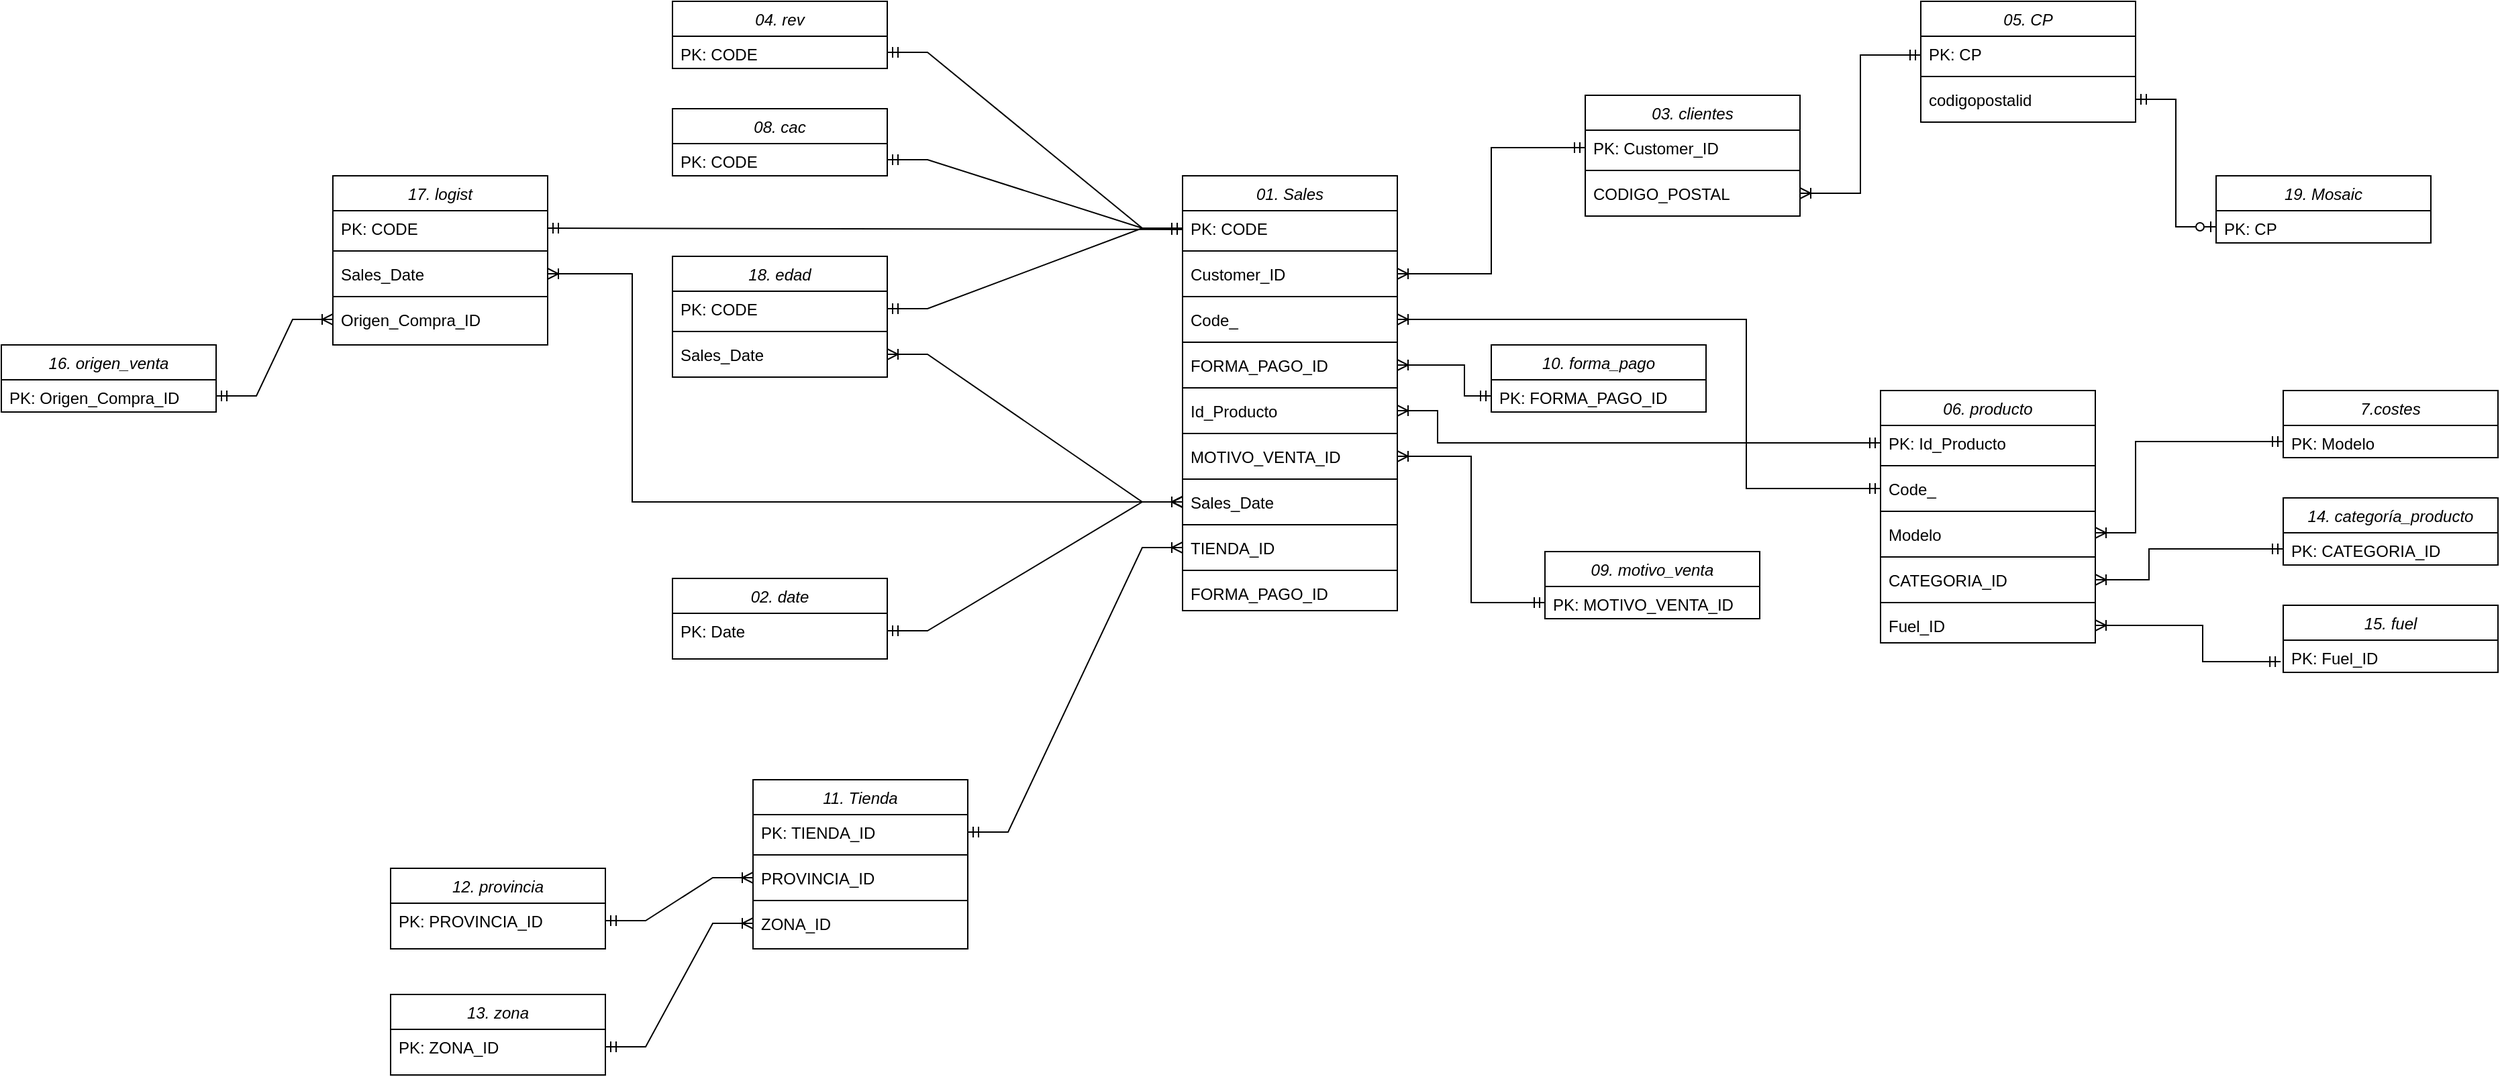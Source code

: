 <mxfile version="26.0.16">
  <diagram id="C5RBs43oDa-KdzZeNtuy" name="Page-1">
    <mxGraphModel dx="1740" dy="454" grid="1" gridSize="10" guides="1" tooltips="1" connect="1" arrows="1" fold="1" page="1" pageScale="1" pageWidth="827" pageHeight="1169" math="0" shadow="0">
      <root>
        <mxCell id="WIyWlLk6GJQsqaUBKTNV-0" />
        <mxCell id="WIyWlLk6GJQsqaUBKTNV-1" parent="WIyWlLk6GJQsqaUBKTNV-0" />
        <mxCell id="zkfFHV4jXpPFQw0GAbJ--0" value="01. Sales" style="swimlane;fontStyle=2;align=center;verticalAlign=top;childLayout=stackLayout;horizontal=1;startSize=26;horizontalStack=0;resizeParent=1;resizeLast=0;collapsible=1;marginBottom=0;rounded=0;shadow=0;strokeWidth=1;" parent="WIyWlLk6GJQsqaUBKTNV-1" vertex="1">
          <mxGeometry x="220" y="140" width="160" height="324" as="geometry">
            <mxRectangle x="230" y="140" width="160" height="26" as="alternateBounds" />
          </mxGeometry>
        </mxCell>
        <mxCell id="zkfFHV4jXpPFQw0GAbJ--1" value="PK: CODE" style="text;align=left;verticalAlign=top;spacingLeft=4;spacingRight=4;overflow=hidden;rotatable=0;points=[[0,0.5],[1,0.5]];portConstraint=eastwest;" parent="zkfFHV4jXpPFQw0GAbJ--0" vertex="1">
          <mxGeometry y="26" width="160" height="26" as="geometry" />
        </mxCell>
        <mxCell id="BGire-7Vvo8r-lNStb_u-0" value="" style="line;html=1;strokeWidth=1;align=left;verticalAlign=middle;spacingTop=-1;spacingLeft=3;spacingRight=3;rotatable=0;labelPosition=right;points=[];portConstraint=eastwest;" vertex="1" parent="zkfFHV4jXpPFQw0GAbJ--0">
          <mxGeometry y="52" width="160" height="8" as="geometry" />
        </mxCell>
        <mxCell id="zkfFHV4jXpPFQw0GAbJ--2" value="Customer_ID" style="text;align=left;verticalAlign=top;spacingLeft=4;spacingRight=4;overflow=hidden;rotatable=0;points=[[0,0.5],[1,0.5]];portConstraint=eastwest;rounded=0;shadow=0;html=0;" parent="zkfFHV4jXpPFQw0GAbJ--0" vertex="1">
          <mxGeometry y="60" width="160" height="26" as="geometry" />
        </mxCell>
        <mxCell id="BGire-7Vvo8r-lNStb_u-1" value="" style="line;html=1;strokeWidth=1;align=left;verticalAlign=middle;spacingTop=-1;spacingLeft=3;spacingRight=3;rotatable=0;labelPosition=right;points=[];portConstraint=eastwest;" vertex="1" parent="zkfFHV4jXpPFQw0GAbJ--0">
          <mxGeometry y="86" width="160" height="8" as="geometry" />
        </mxCell>
        <mxCell id="zkfFHV4jXpPFQw0GAbJ--3" value="Code_" style="text;align=left;verticalAlign=top;spacingLeft=4;spacingRight=4;overflow=hidden;rotatable=0;points=[[0,0.5],[1,0.5]];portConstraint=eastwest;rounded=0;shadow=0;html=0;" parent="zkfFHV4jXpPFQw0GAbJ--0" vertex="1">
          <mxGeometry y="94" width="160" height="26" as="geometry" />
        </mxCell>
        <mxCell id="zkfFHV4jXpPFQw0GAbJ--4" value="" style="line;html=1;strokeWidth=1;align=left;verticalAlign=middle;spacingTop=-1;spacingLeft=3;spacingRight=3;rotatable=0;labelPosition=right;points=[];portConstraint=eastwest;" parent="zkfFHV4jXpPFQw0GAbJ--0" vertex="1">
          <mxGeometry y="120" width="160" height="8" as="geometry" />
        </mxCell>
        <mxCell id="zkfFHV4jXpPFQw0GAbJ--5" value="FORMA_PAGO_ID" style="text;align=left;verticalAlign=top;spacingLeft=4;spacingRight=4;overflow=hidden;rotatable=0;points=[[0,0.5],[1,0.5]];portConstraint=eastwest;" parent="zkfFHV4jXpPFQw0GAbJ--0" vertex="1">
          <mxGeometry y="128" width="160" height="26" as="geometry" />
        </mxCell>
        <mxCell id="BGire-7Vvo8r-lNStb_u-3" value="" style="line;html=1;strokeWidth=1;align=left;verticalAlign=middle;spacingTop=-1;spacingLeft=3;spacingRight=3;rotatable=0;labelPosition=right;points=[];portConstraint=eastwest;" vertex="1" parent="zkfFHV4jXpPFQw0GAbJ--0">
          <mxGeometry y="154" width="160" height="8" as="geometry" />
        </mxCell>
        <mxCell id="BGire-7Vvo8r-lNStb_u-6" value="Id_Producto" style="text;align=left;verticalAlign=top;spacingLeft=4;spacingRight=4;overflow=hidden;rotatable=0;points=[[0,0.5],[1,0.5]];portConstraint=eastwest;" vertex="1" parent="zkfFHV4jXpPFQw0GAbJ--0">
          <mxGeometry y="162" width="160" height="26" as="geometry" />
        </mxCell>
        <mxCell id="BGire-7Vvo8r-lNStb_u-7" value="" style="line;html=1;strokeWidth=1;align=left;verticalAlign=middle;spacingTop=-1;spacingLeft=3;spacingRight=3;rotatable=0;labelPosition=right;points=[];portConstraint=eastwest;" vertex="1" parent="zkfFHV4jXpPFQw0GAbJ--0">
          <mxGeometry y="188" width="160" height="8" as="geometry" />
        </mxCell>
        <mxCell id="BGire-7Vvo8r-lNStb_u-8" value="MOTIVO_VENTA_ID" style="text;align=left;verticalAlign=top;spacingLeft=4;spacingRight=4;overflow=hidden;rotatable=0;points=[[0,0.5],[1,0.5]];portConstraint=eastwest;" vertex="1" parent="zkfFHV4jXpPFQw0GAbJ--0">
          <mxGeometry y="196" width="160" height="26" as="geometry" />
        </mxCell>
        <mxCell id="BGire-7Vvo8r-lNStb_u-9" value="" style="line;html=1;strokeWidth=1;align=left;verticalAlign=middle;spacingTop=-1;spacingLeft=3;spacingRight=3;rotatable=0;labelPosition=right;points=[];portConstraint=eastwest;" vertex="1" parent="zkfFHV4jXpPFQw0GAbJ--0">
          <mxGeometry y="222" width="160" height="8" as="geometry" />
        </mxCell>
        <mxCell id="BGire-7Vvo8r-lNStb_u-10" value="Sales_Date" style="text;align=left;verticalAlign=top;spacingLeft=4;spacingRight=4;overflow=hidden;rotatable=0;points=[[0,0.5],[1,0.5]];portConstraint=eastwest;" vertex="1" parent="zkfFHV4jXpPFQw0GAbJ--0">
          <mxGeometry y="230" width="160" height="26" as="geometry" />
        </mxCell>
        <mxCell id="BGire-7Vvo8r-lNStb_u-11" value="" style="line;html=1;strokeWidth=1;align=left;verticalAlign=middle;spacingTop=-1;spacingLeft=3;spacingRight=3;rotatable=0;labelPosition=right;points=[];portConstraint=eastwest;" vertex="1" parent="zkfFHV4jXpPFQw0GAbJ--0">
          <mxGeometry y="256" width="160" height="8" as="geometry" />
        </mxCell>
        <mxCell id="BGire-7Vvo8r-lNStb_u-29" value="TIENDA_ID" style="text;align=left;verticalAlign=top;spacingLeft=4;spacingRight=4;overflow=hidden;rotatable=0;points=[[0,0.5],[1,0.5]];portConstraint=eastwest;" vertex="1" parent="zkfFHV4jXpPFQw0GAbJ--0">
          <mxGeometry y="264" width="160" height="26" as="geometry" />
        </mxCell>
        <mxCell id="BGire-7Vvo8r-lNStb_u-30" value="" style="line;html=1;strokeWidth=1;align=left;verticalAlign=middle;spacingTop=-1;spacingLeft=3;spacingRight=3;rotatable=0;labelPosition=right;points=[];portConstraint=eastwest;" vertex="1" parent="zkfFHV4jXpPFQw0GAbJ--0">
          <mxGeometry y="290" width="160" height="8" as="geometry" />
        </mxCell>
        <mxCell id="BGire-7Vvo8r-lNStb_u-31" value="FORMA_PAGO_ID" style="text;align=left;verticalAlign=top;spacingLeft=4;spacingRight=4;overflow=hidden;rotatable=0;points=[[0,0.5],[1,0.5]];portConstraint=eastwest;" vertex="1" parent="zkfFHV4jXpPFQw0GAbJ--0">
          <mxGeometry y="298" width="160" height="26" as="geometry" />
        </mxCell>
        <mxCell id="BGire-7Vvo8r-lNStb_u-33" value="02. date" style="swimlane;fontStyle=2;align=center;verticalAlign=top;childLayout=stackLayout;horizontal=1;startSize=26;horizontalStack=0;resizeParent=1;resizeLast=0;collapsible=1;marginBottom=0;rounded=0;shadow=0;strokeWidth=1;" vertex="1" parent="WIyWlLk6GJQsqaUBKTNV-1">
          <mxGeometry x="-160" y="440" width="160" height="60" as="geometry">
            <mxRectangle x="340" y="380" width="170" height="26" as="alternateBounds" />
          </mxGeometry>
        </mxCell>
        <mxCell id="BGire-7Vvo8r-lNStb_u-34" value="PK: Date" style="text;align=left;verticalAlign=top;spacingLeft=4;spacingRight=4;overflow=hidden;rotatable=0;points=[[0,0.5],[1,0.5]];portConstraint=eastwest;" vertex="1" parent="BGire-7Vvo8r-lNStb_u-33">
          <mxGeometry y="26" width="160" height="26" as="geometry" />
        </mxCell>
        <mxCell id="BGire-7Vvo8r-lNStb_u-37" value="" style="edgeStyle=entityRelationEdgeStyle;fontSize=12;html=1;endArrow=ERoneToMany;startArrow=ERmandOne;rounded=0;exitX=1;exitY=0.5;exitDx=0;exitDy=0;entryX=0;entryY=0.5;entryDx=0;entryDy=0;" edge="1" parent="WIyWlLk6GJQsqaUBKTNV-1" source="BGire-7Vvo8r-lNStb_u-34" target="BGire-7Vvo8r-lNStb_u-10">
          <mxGeometry width="100" height="100" relative="1" as="geometry">
            <mxPoint x="60" y="380" as="sourcePoint" />
            <mxPoint x="160" y="280" as="targetPoint" />
          </mxGeometry>
        </mxCell>
        <mxCell id="BGire-7Vvo8r-lNStb_u-38" value="18. edad" style="swimlane;fontStyle=2;align=center;verticalAlign=top;childLayout=stackLayout;horizontal=1;startSize=26;horizontalStack=0;resizeParent=1;resizeLast=0;collapsible=1;marginBottom=0;rounded=0;shadow=0;strokeWidth=1;" vertex="1" parent="WIyWlLk6GJQsqaUBKTNV-1">
          <mxGeometry x="-160" y="200" width="160" height="90" as="geometry">
            <mxRectangle x="340" y="380" width="170" height="26" as="alternateBounds" />
          </mxGeometry>
        </mxCell>
        <mxCell id="BGire-7Vvo8r-lNStb_u-39" value="PK: CODE" style="text;align=left;verticalAlign=top;spacingLeft=4;spacingRight=4;overflow=hidden;rotatable=0;points=[[0,0.5],[1,0.5]];portConstraint=eastwest;" vertex="1" parent="BGire-7Vvo8r-lNStb_u-38">
          <mxGeometry y="26" width="160" height="26" as="geometry" />
        </mxCell>
        <mxCell id="BGire-7Vvo8r-lNStb_u-40" value="" style="line;html=1;strokeWidth=1;align=left;verticalAlign=middle;spacingTop=-1;spacingLeft=3;spacingRight=3;rotatable=0;labelPosition=right;points=[];portConstraint=eastwest;" vertex="1" parent="BGire-7Vvo8r-lNStb_u-38">
          <mxGeometry y="52" width="160" height="8" as="geometry" />
        </mxCell>
        <mxCell id="BGire-7Vvo8r-lNStb_u-41" value="Sales_Date" style="text;align=left;verticalAlign=top;spacingLeft=4;spacingRight=4;overflow=hidden;rotatable=0;points=[[0,0.5],[1,0.5]];portConstraint=eastwest;" vertex="1" parent="BGire-7Vvo8r-lNStb_u-38">
          <mxGeometry y="60" width="160" height="26" as="geometry" />
        </mxCell>
        <mxCell id="BGire-7Vvo8r-lNStb_u-45" value="" style="edgeStyle=entityRelationEdgeStyle;fontSize=12;html=1;endArrow=ERmandOne;startArrow=ERmandOne;rounded=0;exitX=1;exitY=0.5;exitDx=0;exitDy=0;entryX=0;entryY=0.5;entryDx=0;entryDy=0;" edge="1" parent="WIyWlLk6GJQsqaUBKTNV-1" source="BGire-7Vvo8r-lNStb_u-39" target="zkfFHV4jXpPFQw0GAbJ--1">
          <mxGeometry width="100" height="100" relative="1" as="geometry">
            <mxPoint x="60" y="360" as="sourcePoint" />
            <mxPoint x="180" y="180" as="targetPoint" />
          </mxGeometry>
        </mxCell>
        <mxCell id="BGire-7Vvo8r-lNStb_u-46" value="" style="edgeStyle=entityRelationEdgeStyle;fontSize=12;html=1;endArrow=ERoneToMany;startArrow=ERoneToMany;rounded=0;exitX=1;exitY=0.5;exitDx=0;exitDy=0;entryX=0;entryY=0.5;entryDx=0;entryDy=0;" edge="1" parent="WIyWlLk6GJQsqaUBKTNV-1" source="BGire-7Vvo8r-lNStb_u-41" target="BGire-7Vvo8r-lNStb_u-10">
          <mxGeometry width="100" height="100" relative="1" as="geometry">
            <mxPoint x="60" y="490" as="sourcePoint" />
            <mxPoint x="220" y="380" as="targetPoint" />
          </mxGeometry>
        </mxCell>
        <mxCell id="BGire-7Vvo8r-lNStb_u-47" value="03. clientes" style="swimlane;fontStyle=2;align=center;verticalAlign=top;childLayout=stackLayout;horizontal=1;startSize=26;horizontalStack=0;resizeParent=1;resizeLast=0;collapsible=1;marginBottom=0;rounded=0;shadow=0;strokeWidth=1;" vertex="1" parent="WIyWlLk6GJQsqaUBKTNV-1">
          <mxGeometry x="520" y="80" width="160" height="90" as="geometry">
            <mxRectangle x="340" y="380" width="170" height="26" as="alternateBounds" />
          </mxGeometry>
        </mxCell>
        <mxCell id="BGire-7Vvo8r-lNStb_u-48" value="PK: Customer_ID" style="text;align=left;verticalAlign=top;spacingLeft=4;spacingRight=4;overflow=hidden;rotatable=0;points=[[0,0.5],[1,0.5]];portConstraint=eastwest;" vertex="1" parent="BGire-7Vvo8r-lNStb_u-47">
          <mxGeometry y="26" width="160" height="26" as="geometry" />
        </mxCell>
        <mxCell id="BGire-7Vvo8r-lNStb_u-49" value="" style="line;html=1;strokeWidth=1;align=left;verticalAlign=middle;spacingTop=-1;spacingLeft=3;spacingRight=3;rotatable=0;labelPosition=right;points=[];portConstraint=eastwest;" vertex="1" parent="BGire-7Vvo8r-lNStb_u-47">
          <mxGeometry y="52" width="160" height="8" as="geometry" />
        </mxCell>
        <mxCell id="BGire-7Vvo8r-lNStb_u-50" value="CODIGO_POSTAL" style="text;align=left;verticalAlign=top;spacingLeft=4;spacingRight=4;overflow=hidden;rotatable=0;points=[[0,0.5],[1,0.5]];portConstraint=eastwest;" vertex="1" parent="BGire-7Vvo8r-lNStb_u-47">
          <mxGeometry y="60" width="160" height="26" as="geometry" />
        </mxCell>
        <mxCell id="BGire-7Vvo8r-lNStb_u-55" value="05. CP" style="swimlane;fontStyle=2;align=center;verticalAlign=top;childLayout=stackLayout;horizontal=1;startSize=26;horizontalStack=0;resizeParent=1;resizeLast=0;collapsible=1;marginBottom=0;rounded=0;shadow=0;strokeWidth=1;" vertex="1" parent="WIyWlLk6GJQsqaUBKTNV-1">
          <mxGeometry x="770" y="10" width="160" height="90" as="geometry">
            <mxRectangle x="340" y="380" width="170" height="26" as="alternateBounds" />
          </mxGeometry>
        </mxCell>
        <mxCell id="BGire-7Vvo8r-lNStb_u-56" value="PK: CP" style="text;align=left;verticalAlign=top;spacingLeft=4;spacingRight=4;overflow=hidden;rotatable=0;points=[[0,0.5],[1,0.5]];portConstraint=eastwest;" vertex="1" parent="BGire-7Vvo8r-lNStb_u-55">
          <mxGeometry y="26" width="160" height="26" as="geometry" />
        </mxCell>
        <mxCell id="BGire-7Vvo8r-lNStb_u-57" value="" style="line;html=1;strokeWidth=1;align=left;verticalAlign=middle;spacingTop=-1;spacingLeft=3;spacingRight=3;rotatable=0;labelPosition=right;points=[];portConstraint=eastwest;" vertex="1" parent="BGire-7Vvo8r-lNStb_u-55">
          <mxGeometry y="52" width="160" height="8" as="geometry" />
        </mxCell>
        <mxCell id="BGire-7Vvo8r-lNStb_u-58" value="codigopostalid" style="text;align=left;verticalAlign=top;spacingLeft=4;spacingRight=4;overflow=hidden;rotatable=0;points=[[0,0.5],[1,0.5]];portConstraint=eastwest;" vertex="1" parent="BGire-7Vvo8r-lNStb_u-55">
          <mxGeometry y="60" width="160" height="26" as="geometry" />
        </mxCell>
        <mxCell id="BGire-7Vvo8r-lNStb_u-61" value="19. Mosaic" style="swimlane;fontStyle=2;align=center;verticalAlign=top;childLayout=stackLayout;horizontal=1;startSize=26;horizontalStack=0;resizeParent=1;resizeLast=0;collapsible=1;marginBottom=0;rounded=0;shadow=0;strokeWidth=1;" vertex="1" parent="WIyWlLk6GJQsqaUBKTNV-1">
          <mxGeometry x="990" y="140" width="160" height="50" as="geometry">
            <mxRectangle x="340" y="380" width="170" height="26" as="alternateBounds" />
          </mxGeometry>
        </mxCell>
        <mxCell id="BGire-7Vvo8r-lNStb_u-62" value="PK: CP" style="text;align=left;verticalAlign=top;spacingLeft=4;spacingRight=4;overflow=hidden;rotatable=0;points=[[0,0.5],[1,0.5]];portConstraint=eastwest;" vertex="1" parent="BGire-7Vvo8r-lNStb_u-61">
          <mxGeometry y="26" width="160" height="24" as="geometry" />
        </mxCell>
        <mxCell id="BGire-7Vvo8r-lNStb_u-67" value="" style="edgeStyle=elbowEdgeStyle;fontSize=12;html=1;endArrow=ERoneToMany;startArrow=ERmandOne;rounded=0;entryX=1;entryY=0.5;entryDx=0;entryDy=0;exitX=0;exitY=0.5;exitDx=0;exitDy=0;" edge="1" parent="WIyWlLk6GJQsqaUBKTNV-1" source="BGire-7Vvo8r-lNStb_u-48" target="zkfFHV4jXpPFQw0GAbJ--2">
          <mxGeometry width="100" height="100" relative="1" as="geometry">
            <mxPoint x="530" y="220" as="sourcePoint" />
            <mxPoint x="410" y="240" as="targetPoint" />
          </mxGeometry>
        </mxCell>
        <mxCell id="BGire-7Vvo8r-lNStb_u-68" value="" style="edgeStyle=elbowEdgeStyle;fontSize=12;html=1;endArrow=ERoneToMany;startArrow=ERmandOne;rounded=0;entryX=1;entryY=0.5;entryDx=0;entryDy=0;" edge="1" parent="WIyWlLk6GJQsqaUBKTNV-1" target="BGire-7Vvo8r-lNStb_u-50">
          <mxGeometry width="100" height="100" relative="1" as="geometry">
            <mxPoint x="770" y="50" as="sourcePoint" />
            <mxPoint x="640" y="144" as="targetPoint" />
          </mxGeometry>
        </mxCell>
        <mxCell id="BGire-7Vvo8r-lNStb_u-70" value="08. cac" style="swimlane;fontStyle=2;align=center;verticalAlign=top;childLayout=stackLayout;horizontal=1;startSize=26;horizontalStack=0;resizeParent=1;resizeLast=0;collapsible=1;marginBottom=0;rounded=0;shadow=0;strokeWidth=1;" vertex="1" parent="WIyWlLk6GJQsqaUBKTNV-1">
          <mxGeometry x="-160" y="90" width="160" height="50" as="geometry">
            <mxRectangle x="340" y="380" width="170" height="26" as="alternateBounds" />
          </mxGeometry>
        </mxCell>
        <mxCell id="BGire-7Vvo8r-lNStb_u-71" value="PK: CODE" style="text;align=left;verticalAlign=top;spacingLeft=4;spacingRight=4;overflow=hidden;rotatable=0;points=[[0,0.5],[1,0.5]];portConstraint=eastwest;" vertex="1" parent="BGire-7Vvo8r-lNStb_u-70">
          <mxGeometry y="26" width="160" height="24" as="geometry" />
        </mxCell>
        <mxCell id="BGire-7Vvo8r-lNStb_u-72" value="" style="edgeStyle=entityRelationEdgeStyle;fontSize=12;html=1;endArrow=ERmandOne;startArrow=ERmandOne;rounded=0;exitX=1;exitY=0.5;exitDx=0;exitDy=0;entryX=0;entryY=0.5;entryDx=0;entryDy=0;" edge="1" parent="WIyWlLk6GJQsqaUBKTNV-1" source="BGire-7Vvo8r-lNStb_u-71" target="zkfFHV4jXpPFQw0GAbJ--1">
          <mxGeometry width="100" height="100" relative="1" as="geometry">
            <mxPoint x="10" y="453" as="sourcePoint" />
            <mxPoint x="210" y="190" as="targetPoint" />
          </mxGeometry>
        </mxCell>
        <mxCell id="BGire-7Vvo8r-lNStb_u-73" value="11. Tienda" style="swimlane;fontStyle=2;align=center;verticalAlign=top;childLayout=stackLayout;horizontal=1;startSize=26;horizontalStack=0;resizeParent=1;resizeLast=0;collapsible=1;marginBottom=0;rounded=0;shadow=0;strokeWidth=1;" vertex="1" parent="WIyWlLk6GJQsqaUBKTNV-1">
          <mxGeometry x="-100" y="590" width="160" height="126" as="geometry">
            <mxRectangle x="340" y="380" width="170" height="26" as="alternateBounds" />
          </mxGeometry>
        </mxCell>
        <mxCell id="BGire-7Vvo8r-lNStb_u-74" value="PK: TIENDA_ID" style="text;align=left;verticalAlign=top;spacingLeft=4;spacingRight=4;overflow=hidden;rotatable=0;points=[[0,0.5],[1,0.5]];portConstraint=eastwest;" vertex="1" parent="BGire-7Vvo8r-lNStb_u-73">
          <mxGeometry y="26" width="160" height="26" as="geometry" />
        </mxCell>
        <mxCell id="BGire-7Vvo8r-lNStb_u-75" value="" style="line;html=1;strokeWidth=1;align=left;verticalAlign=middle;spacingTop=-1;spacingLeft=3;spacingRight=3;rotatable=0;labelPosition=right;points=[];portConstraint=eastwest;" vertex="1" parent="BGire-7Vvo8r-lNStb_u-73">
          <mxGeometry y="52" width="160" height="8" as="geometry" />
        </mxCell>
        <mxCell id="BGire-7Vvo8r-lNStb_u-76" value="PROVINCIA_ID" style="text;align=left;verticalAlign=top;spacingLeft=4;spacingRight=4;overflow=hidden;rotatable=0;points=[[0,0.5],[1,0.5]];portConstraint=eastwest;" vertex="1" parent="BGire-7Vvo8r-lNStb_u-73">
          <mxGeometry y="60" width="160" height="26" as="geometry" />
        </mxCell>
        <mxCell id="BGire-7Vvo8r-lNStb_u-77" value="" style="line;html=1;strokeWidth=1;align=left;verticalAlign=middle;spacingTop=-1;spacingLeft=3;spacingRight=3;rotatable=0;labelPosition=right;points=[];portConstraint=eastwest;" vertex="1" parent="BGire-7Vvo8r-lNStb_u-73">
          <mxGeometry y="86" width="160" height="8" as="geometry" />
        </mxCell>
        <mxCell id="BGire-7Vvo8r-lNStb_u-78" value="ZONA_ID" style="text;align=left;verticalAlign=top;spacingLeft=4;spacingRight=4;overflow=hidden;rotatable=0;points=[[0,0.5],[1,0.5]];portConstraint=eastwest;" vertex="1" parent="BGire-7Vvo8r-lNStb_u-73">
          <mxGeometry y="94" width="160" height="26" as="geometry" />
        </mxCell>
        <mxCell id="BGire-7Vvo8r-lNStb_u-80" value="" style="edgeStyle=entityRelationEdgeStyle;fontSize=12;html=1;endArrow=ERoneToMany;startArrow=ERmandOne;rounded=0;exitX=1;exitY=0.5;exitDx=0;exitDy=0;entryX=0;entryY=0.5;entryDx=0;entryDy=0;" edge="1" parent="WIyWlLk6GJQsqaUBKTNV-1" source="BGire-7Vvo8r-lNStb_u-74" target="BGire-7Vvo8r-lNStb_u-29">
          <mxGeometry width="100" height="100" relative="1" as="geometry">
            <mxPoint x="70" y="710" as="sourcePoint" />
            <mxPoint x="170" y="610" as="targetPoint" />
          </mxGeometry>
        </mxCell>
        <mxCell id="BGire-7Vvo8r-lNStb_u-81" value="12. provincia" style="swimlane;fontStyle=2;align=center;verticalAlign=top;childLayout=stackLayout;horizontal=1;startSize=26;horizontalStack=0;resizeParent=1;resizeLast=0;collapsible=1;marginBottom=0;rounded=0;shadow=0;strokeWidth=1;" vertex="1" parent="WIyWlLk6GJQsqaUBKTNV-1">
          <mxGeometry x="-370" y="656" width="160" height="60" as="geometry">
            <mxRectangle x="340" y="380" width="170" height="26" as="alternateBounds" />
          </mxGeometry>
        </mxCell>
        <mxCell id="BGire-7Vvo8r-lNStb_u-82" value="PK: PROVINCIA_ID" style="text;align=left;verticalAlign=top;spacingLeft=4;spacingRight=4;overflow=hidden;rotatable=0;points=[[0,0.5],[1,0.5]];portConstraint=eastwest;" vertex="1" parent="BGire-7Vvo8r-lNStb_u-81">
          <mxGeometry y="26" width="160" height="26" as="geometry" />
        </mxCell>
        <mxCell id="BGire-7Vvo8r-lNStb_u-83" value="" style="edgeStyle=entityRelationEdgeStyle;fontSize=12;html=1;endArrow=ERoneToMany;startArrow=ERmandOne;rounded=0;exitX=1;exitY=0.5;exitDx=0;exitDy=0;entryX=0;entryY=0.5;entryDx=0;entryDy=0;" edge="1" parent="WIyWlLk6GJQsqaUBKTNV-1" source="BGire-7Vvo8r-lNStb_u-82" target="BGire-7Vvo8r-lNStb_u-76">
          <mxGeometry width="100" height="100" relative="1" as="geometry">
            <mxPoint x="70" y="639" as="sourcePoint" />
            <mxPoint x="230" y="427" as="targetPoint" />
          </mxGeometry>
        </mxCell>
        <mxCell id="BGire-7Vvo8r-lNStb_u-84" value="13. zona" style="swimlane;fontStyle=2;align=center;verticalAlign=top;childLayout=stackLayout;horizontal=1;startSize=26;horizontalStack=0;resizeParent=1;resizeLast=0;collapsible=1;marginBottom=0;rounded=0;shadow=0;strokeWidth=1;" vertex="1" parent="WIyWlLk6GJQsqaUBKTNV-1">
          <mxGeometry x="-370" y="750" width="160" height="60" as="geometry">
            <mxRectangle x="340" y="380" width="170" height="26" as="alternateBounds" />
          </mxGeometry>
        </mxCell>
        <mxCell id="BGire-7Vvo8r-lNStb_u-85" value="PK: ZONA_ID" style="text;align=left;verticalAlign=top;spacingLeft=4;spacingRight=4;overflow=hidden;rotatable=0;points=[[0,0.5],[1,0.5]];portConstraint=eastwest;" vertex="1" parent="BGire-7Vvo8r-lNStb_u-84">
          <mxGeometry y="26" width="160" height="26" as="geometry" />
        </mxCell>
        <mxCell id="BGire-7Vvo8r-lNStb_u-86" value="" style="edgeStyle=entityRelationEdgeStyle;fontSize=12;html=1;endArrow=ERoneToMany;startArrow=ERmandOne;rounded=0;exitX=1;exitY=0.5;exitDx=0;exitDy=0;entryX=0;entryY=0.5;entryDx=0;entryDy=0;" edge="1" parent="WIyWlLk6GJQsqaUBKTNV-1" source="BGire-7Vvo8r-lNStb_u-85" target="BGire-7Vvo8r-lNStb_u-78">
          <mxGeometry width="100" height="100" relative="1" as="geometry">
            <mxPoint x="-200" y="705" as="sourcePoint" />
            <mxPoint x="-90" y="673" as="targetPoint" />
          </mxGeometry>
        </mxCell>
        <mxCell id="BGire-7Vvo8r-lNStb_u-99" value="17. logist" style="swimlane;fontStyle=2;align=center;verticalAlign=top;childLayout=stackLayout;horizontal=1;startSize=26;horizontalStack=0;resizeParent=1;resizeLast=0;collapsible=1;marginBottom=0;rounded=0;shadow=0;strokeWidth=1;" vertex="1" parent="WIyWlLk6GJQsqaUBKTNV-1">
          <mxGeometry x="-413" y="140" width="160" height="126" as="geometry">
            <mxRectangle x="340" y="380" width="170" height="26" as="alternateBounds" />
          </mxGeometry>
        </mxCell>
        <mxCell id="BGire-7Vvo8r-lNStb_u-100" value="PK: CODE" style="text;align=left;verticalAlign=top;spacingLeft=4;spacingRight=4;overflow=hidden;rotatable=0;points=[[0,0.5],[1,0.5]];portConstraint=eastwest;" vertex="1" parent="BGire-7Vvo8r-lNStb_u-99">
          <mxGeometry y="26" width="160" height="26" as="geometry" />
        </mxCell>
        <mxCell id="BGire-7Vvo8r-lNStb_u-101" value="" style="line;html=1;strokeWidth=1;align=left;verticalAlign=middle;spacingTop=-1;spacingLeft=3;spacingRight=3;rotatable=0;labelPosition=right;points=[];portConstraint=eastwest;" vertex="1" parent="BGire-7Vvo8r-lNStb_u-99">
          <mxGeometry y="52" width="160" height="8" as="geometry" />
        </mxCell>
        <mxCell id="BGire-7Vvo8r-lNStb_u-102" value="Sales_Date" style="text;align=left;verticalAlign=top;spacingLeft=4;spacingRight=4;overflow=hidden;rotatable=0;points=[[0,0.5],[1,0.5]];portConstraint=eastwest;" vertex="1" parent="BGire-7Vvo8r-lNStb_u-99">
          <mxGeometry y="60" width="160" height="26" as="geometry" />
        </mxCell>
        <mxCell id="BGire-7Vvo8r-lNStb_u-103" value="" style="line;html=1;strokeWidth=1;align=left;verticalAlign=middle;spacingTop=-1;spacingLeft=3;spacingRight=3;rotatable=0;labelPosition=right;points=[];portConstraint=eastwest;" vertex="1" parent="BGire-7Vvo8r-lNStb_u-99">
          <mxGeometry y="86" width="160" height="8" as="geometry" />
        </mxCell>
        <mxCell id="BGire-7Vvo8r-lNStb_u-104" value="Origen_Compra_ID" style="text;align=left;verticalAlign=top;spacingLeft=4;spacingRight=4;overflow=hidden;rotatable=0;points=[[0,0.5],[1,0.5]];portConstraint=eastwest;" vertex="1" parent="BGire-7Vvo8r-lNStb_u-99">
          <mxGeometry y="94" width="160" height="26" as="geometry" />
        </mxCell>
        <mxCell id="BGire-7Vvo8r-lNStb_u-105" value="" style="fontSize=12;html=1;endArrow=ERmandOne;startArrow=ERmandOne;rounded=0;exitX=1;exitY=0.5;exitDx=0;exitDy=0;entryX=0;entryY=0.538;entryDx=0;entryDy=0;entryPerimeter=0;" edge="1" parent="WIyWlLk6GJQsqaUBKTNV-1" source="BGire-7Vvo8r-lNStb_u-100" target="zkfFHV4jXpPFQw0GAbJ--1">
          <mxGeometry width="100" height="100" relative="1" as="geometry">
            <mxPoint x="-130" y="351" as="sourcePoint" />
            <mxPoint x="190" y="160" as="targetPoint" />
          </mxGeometry>
        </mxCell>
        <mxCell id="BGire-7Vvo8r-lNStb_u-106" value="" style="edgeStyle=elbowEdgeStyle;fontSize=12;html=1;endArrow=ERoneToMany;startArrow=ERoneToMany;rounded=0;exitX=1;exitY=0.5;exitDx=0;exitDy=0;entryX=0;entryY=0.5;entryDx=0;entryDy=0;" edge="1" parent="WIyWlLk6GJQsqaUBKTNV-1" source="BGire-7Vvo8r-lNStb_u-102" target="BGire-7Vvo8r-lNStb_u-10">
          <mxGeometry width="100" height="100" relative="1" as="geometry">
            <mxPoint x="-130" y="481" as="sourcePoint" />
            <mxPoint x="220" y="380" as="targetPoint" />
            <Array as="points">
              <mxPoint x="-190" y="300" />
            </Array>
          </mxGeometry>
        </mxCell>
        <mxCell id="BGire-7Vvo8r-lNStb_u-107" value="16. origen_venta" style="swimlane;fontStyle=2;align=center;verticalAlign=top;childLayout=stackLayout;horizontal=1;startSize=26;horizontalStack=0;resizeParent=1;resizeLast=0;collapsible=1;marginBottom=0;rounded=0;shadow=0;strokeWidth=1;" vertex="1" parent="WIyWlLk6GJQsqaUBKTNV-1">
          <mxGeometry x="-660" y="266" width="160" height="50" as="geometry">
            <mxRectangle x="340" y="380" width="170" height="26" as="alternateBounds" />
          </mxGeometry>
        </mxCell>
        <mxCell id="BGire-7Vvo8r-lNStb_u-108" value="PK: Origen_Compra_ID" style="text;align=left;verticalAlign=top;spacingLeft=4;spacingRight=4;overflow=hidden;rotatable=0;points=[[0,0.5],[1,0.5]];portConstraint=eastwest;" vertex="1" parent="BGire-7Vvo8r-lNStb_u-107">
          <mxGeometry y="26" width="160" height="24" as="geometry" />
        </mxCell>
        <mxCell id="BGire-7Vvo8r-lNStb_u-110" value="" style="edgeStyle=entityRelationEdgeStyle;fontSize=12;html=1;endArrow=ERoneToMany;startArrow=ERmandOne;rounded=0;entryX=0;entryY=0.5;entryDx=0;entryDy=0;exitX=1;exitY=0.5;exitDx=0;exitDy=0;" edge="1" parent="WIyWlLk6GJQsqaUBKTNV-1" source="BGire-7Vvo8r-lNStb_u-108" target="BGire-7Vvo8r-lNStb_u-104">
          <mxGeometry width="100" height="100" relative="1" as="geometry">
            <mxPoint x="-360" y="340" as="sourcePoint" />
            <mxPoint x="-260" y="240" as="targetPoint" />
          </mxGeometry>
        </mxCell>
        <mxCell id="BGire-7Vvo8r-lNStb_u-111" value="10. forma_pago" style="swimlane;fontStyle=2;align=center;verticalAlign=top;childLayout=stackLayout;horizontal=1;startSize=26;horizontalStack=0;resizeParent=1;resizeLast=0;collapsible=1;marginBottom=0;rounded=0;shadow=0;strokeWidth=1;" vertex="1" parent="WIyWlLk6GJQsqaUBKTNV-1">
          <mxGeometry x="450" y="266" width="160" height="50" as="geometry">
            <mxRectangle x="340" y="380" width="170" height="26" as="alternateBounds" />
          </mxGeometry>
        </mxCell>
        <mxCell id="BGire-7Vvo8r-lNStb_u-112" value="PK: FORMA_PAGO_ID" style="text;align=left;verticalAlign=top;spacingLeft=4;spacingRight=4;overflow=hidden;rotatable=0;points=[[0,0.5],[1,0.5]];portConstraint=eastwest;" vertex="1" parent="BGire-7Vvo8r-lNStb_u-111">
          <mxGeometry y="26" width="160" height="24" as="geometry" />
        </mxCell>
        <mxCell id="BGire-7Vvo8r-lNStb_u-113" value="" style="edgeStyle=elbowEdgeStyle;fontSize=12;html=1;endArrow=ERoneToMany;startArrow=ERmandOne;rounded=0;entryX=1;entryY=0.5;entryDx=0;entryDy=0;exitX=0;exitY=0.5;exitDx=0;exitDy=0;" edge="1" parent="WIyWlLk6GJQsqaUBKTNV-1" source="BGire-7Vvo8r-lNStb_u-112" target="zkfFHV4jXpPFQw0GAbJ--5">
          <mxGeometry width="100" height="100" relative="1" as="geometry">
            <mxPoint x="530" y="129" as="sourcePoint" />
            <mxPoint x="390" y="223" as="targetPoint" />
            <Array as="points">
              <mxPoint x="430" y="290" />
            </Array>
          </mxGeometry>
        </mxCell>
        <mxCell id="BGire-7Vvo8r-lNStb_u-114" value="09. motivo_venta" style="swimlane;fontStyle=2;align=center;verticalAlign=top;childLayout=stackLayout;horizontal=1;startSize=26;horizontalStack=0;resizeParent=1;resizeLast=0;collapsible=1;marginBottom=0;rounded=0;shadow=0;strokeWidth=1;" vertex="1" parent="WIyWlLk6GJQsqaUBKTNV-1">
          <mxGeometry x="490" y="420" width="160" height="50" as="geometry">
            <mxRectangle x="340" y="380" width="170" height="26" as="alternateBounds" />
          </mxGeometry>
        </mxCell>
        <mxCell id="BGire-7Vvo8r-lNStb_u-115" value="PK: MOTIVO_VENTA_ID" style="text;align=left;verticalAlign=top;spacingLeft=4;spacingRight=4;overflow=hidden;rotatable=0;points=[[0,0.5],[1,0.5]];portConstraint=eastwest;" vertex="1" parent="BGire-7Vvo8r-lNStb_u-114">
          <mxGeometry y="26" width="160" height="24" as="geometry" />
        </mxCell>
        <mxCell id="BGire-7Vvo8r-lNStb_u-116" value="" style="edgeStyle=elbowEdgeStyle;fontSize=12;html=1;endArrow=ERoneToMany;startArrow=ERmandOne;rounded=0;entryX=1;entryY=0.5;entryDx=0;entryDy=0;exitX=0;exitY=0.5;exitDx=0;exitDy=0;" edge="1" parent="WIyWlLk6GJQsqaUBKTNV-1" source="BGire-7Vvo8r-lNStb_u-115" target="BGire-7Vvo8r-lNStb_u-8">
          <mxGeometry width="100" height="100" relative="1" as="geometry">
            <mxPoint x="530" y="278" as="sourcePoint" />
            <mxPoint x="390" y="291" as="targetPoint" />
          </mxGeometry>
        </mxCell>
        <mxCell id="BGire-7Vvo8r-lNStb_u-117" value="04. rev" style="swimlane;fontStyle=2;align=center;verticalAlign=top;childLayout=stackLayout;horizontal=1;startSize=26;horizontalStack=0;resizeParent=1;resizeLast=0;collapsible=1;marginBottom=0;rounded=0;shadow=0;strokeWidth=1;" vertex="1" parent="WIyWlLk6GJQsqaUBKTNV-1">
          <mxGeometry x="-160" y="10" width="160" height="50" as="geometry">
            <mxRectangle x="340" y="380" width="170" height="26" as="alternateBounds" />
          </mxGeometry>
        </mxCell>
        <mxCell id="BGire-7Vvo8r-lNStb_u-118" value="PK: CODE" style="text;align=left;verticalAlign=top;spacingLeft=4;spacingRight=4;overflow=hidden;rotatable=0;points=[[0,0.5],[1,0.5]];portConstraint=eastwest;" vertex="1" parent="BGire-7Vvo8r-lNStb_u-117">
          <mxGeometry y="26" width="160" height="24" as="geometry" />
        </mxCell>
        <mxCell id="BGire-7Vvo8r-lNStb_u-119" value="" style="edgeStyle=entityRelationEdgeStyle;fontSize=12;html=1;endArrow=ERmandOne;startArrow=ERmandOne;rounded=0;exitX=1;exitY=0.5;exitDx=0;exitDy=0;entryX=0;entryY=0.5;entryDx=0;entryDy=0;" edge="1" parent="WIyWlLk6GJQsqaUBKTNV-1" source="BGire-7Vvo8r-lNStb_u-118" target="zkfFHV4jXpPFQw0GAbJ--1">
          <mxGeometry width="100" height="100" relative="1" as="geometry">
            <mxPoint x="10" y="138" as="sourcePoint" />
            <mxPoint x="230" y="189" as="targetPoint" />
          </mxGeometry>
        </mxCell>
        <mxCell id="BGire-7Vvo8r-lNStb_u-120" value="06. producto" style="swimlane;fontStyle=2;align=center;verticalAlign=top;childLayout=stackLayout;horizontal=1;startSize=26;horizontalStack=0;resizeParent=1;resizeLast=0;collapsible=1;marginBottom=0;rounded=0;shadow=0;strokeWidth=1;" vertex="1" parent="WIyWlLk6GJQsqaUBKTNV-1">
          <mxGeometry x="740" y="300" width="160" height="188" as="geometry">
            <mxRectangle x="230" y="140" width="160" height="26" as="alternateBounds" />
          </mxGeometry>
        </mxCell>
        <mxCell id="BGire-7Vvo8r-lNStb_u-121" value="PK: Id_Producto" style="text;align=left;verticalAlign=top;spacingLeft=4;spacingRight=4;overflow=hidden;rotatable=0;points=[[0,0.5],[1,0.5]];portConstraint=eastwest;" vertex="1" parent="BGire-7Vvo8r-lNStb_u-120">
          <mxGeometry y="26" width="160" height="26" as="geometry" />
        </mxCell>
        <mxCell id="BGire-7Vvo8r-lNStb_u-122" value="" style="line;html=1;strokeWidth=1;align=left;verticalAlign=middle;spacingTop=-1;spacingLeft=3;spacingRight=3;rotatable=0;labelPosition=right;points=[];portConstraint=eastwest;" vertex="1" parent="BGire-7Vvo8r-lNStb_u-120">
          <mxGeometry y="52" width="160" height="8" as="geometry" />
        </mxCell>
        <mxCell id="BGire-7Vvo8r-lNStb_u-123" value="Code_" style="text;align=left;verticalAlign=top;spacingLeft=4;spacingRight=4;overflow=hidden;rotatable=0;points=[[0,0.5],[1,0.5]];portConstraint=eastwest;rounded=0;shadow=0;html=0;" vertex="1" parent="BGire-7Vvo8r-lNStb_u-120">
          <mxGeometry y="60" width="160" height="26" as="geometry" />
        </mxCell>
        <mxCell id="BGire-7Vvo8r-lNStb_u-124" value="" style="line;html=1;strokeWidth=1;align=left;verticalAlign=middle;spacingTop=-1;spacingLeft=3;spacingRight=3;rotatable=0;labelPosition=right;points=[];portConstraint=eastwest;" vertex="1" parent="BGire-7Vvo8r-lNStb_u-120">
          <mxGeometry y="86" width="160" height="8" as="geometry" />
        </mxCell>
        <mxCell id="BGire-7Vvo8r-lNStb_u-148" value="Modelo" style="text;align=left;verticalAlign=top;spacingLeft=4;spacingRight=4;overflow=hidden;rotatable=0;points=[[0,0.5],[1,0.5]];portConstraint=eastwest;" vertex="1" parent="BGire-7Vvo8r-lNStb_u-120">
          <mxGeometry y="94" width="160" height="26" as="geometry" />
        </mxCell>
        <mxCell id="BGire-7Vvo8r-lNStb_u-126" value="" style="line;html=1;strokeWidth=1;align=left;verticalAlign=middle;spacingTop=-1;spacingLeft=3;spacingRight=3;rotatable=0;labelPosition=right;points=[];portConstraint=eastwest;" vertex="1" parent="BGire-7Vvo8r-lNStb_u-120">
          <mxGeometry y="120" width="160" height="8" as="geometry" />
        </mxCell>
        <mxCell id="BGire-7Vvo8r-lNStb_u-147" value="CATEGORIA_ID" style="text;align=left;verticalAlign=top;spacingLeft=4;spacingRight=4;overflow=hidden;rotatable=0;points=[[0,0.5],[1,0.5]];portConstraint=eastwest;rounded=0;shadow=0;html=0;" vertex="1" parent="BGire-7Vvo8r-lNStb_u-120">
          <mxGeometry y="128" width="160" height="26" as="geometry" />
        </mxCell>
        <mxCell id="BGire-7Vvo8r-lNStb_u-128" value="" style="line;html=1;strokeWidth=1;align=left;verticalAlign=middle;spacingTop=-1;spacingLeft=3;spacingRight=3;rotatable=0;labelPosition=right;points=[];portConstraint=eastwest;" vertex="1" parent="BGire-7Vvo8r-lNStb_u-120">
          <mxGeometry y="154" width="160" height="8" as="geometry" />
        </mxCell>
        <mxCell id="BGire-7Vvo8r-lNStb_u-150" value="Fuel_ID" style="text;align=left;verticalAlign=top;spacingLeft=4;spacingRight=4;overflow=hidden;rotatable=0;points=[[0,0.5],[1,0.5]];portConstraint=eastwest;" vertex="1" parent="BGire-7Vvo8r-lNStb_u-120">
          <mxGeometry y="162" width="160" height="26" as="geometry" />
        </mxCell>
        <mxCell id="BGire-7Vvo8r-lNStb_u-138" value="" style="edgeStyle=elbowEdgeStyle;fontSize=12;html=1;endArrow=ERoneToMany;startArrow=ERmandOne;rounded=0;entryX=1;entryY=0.5;entryDx=0;entryDy=0;exitX=0;exitY=0.5;exitDx=0;exitDy=0;" edge="1" parent="WIyWlLk6GJQsqaUBKTNV-1" source="BGire-7Vvo8r-lNStb_u-123" target="zkfFHV4jXpPFQw0GAbJ--3">
          <mxGeometry width="100" height="100" relative="1" as="geometry">
            <mxPoint x="530" y="278" as="sourcePoint" />
            <mxPoint x="390" y="291" as="targetPoint" />
            <Array as="points">
              <mxPoint x="640" y="300" />
            </Array>
          </mxGeometry>
        </mxCell>
        <mxCell id="BGire-7Vvo8r-lNStb_u-139" value="" style="edgeStyle=elbowEdgeStyle;fontSize=12;html=1;endArrow=ERoneToMany;startArrow=ERmandOne;rounded=0;entryX=1;entryY=0.5;entryDx=0;entryDy=0;exitX=0;exitY=0.5;exitDx=0;exitDy=0;" edge="1" parent="WIyWlLk6GJQsqaUBKTNV-1" source="BGire-7Vvo8r-lNStb_u-121" target="BGire-7Vvo8r-lNStb_u-6">
          <mxGeometry width="100" height="100" relative="1" as="geometry">
            <mxPoint x="540" y="288" as="sourcePoint" />
            <mxPoint x="400" y="301" as="targetPoint" />
            <Array as="points">
              <mxPoint x="410" y="330" />
            </Array>
          </mxGeometry>
        </mxCell>
        <mxCell id="BGire-7Vvo8r-lNStb_u-140" value="14. categoría_producto" style="swimlane;fontStyle=2;align=center;verticalAlign=top;childLayout=stackLayout;horizontal=1;startSize=26;horizontalStack=0;resizeParent=1;resizeLast=0;collapsible=1;marginBottom=0;rounded=0;shadow=0;strokeWidth=1;" vertex="1" parent="WIyWlLk6GJQsqaUBKTNV-1">
          <mxGeometry x="1040" y="380" width="160" height="50" as="geometry">
            <mxRectangle x="340" y="380" width="170" height="26" as="alternateBounds" />
          </mxGeometry>
        </mxCell>
        <mxCell id="BGire-7Vvo8r-lNStb_u-141" value="PK: CATEGORIA_ID" style="text;align=left;verticalAlign=top;spacingLeft=4;spacingRight=4;overflow=hidden;rotatable=0;points=[[0,0.5],[1,0.5]];portConstraint=eastwest;" vertex="1" parent="BGire-7Vvo8r-lNStb_u-140">
          <mxGeometry y="26" width="160" height="24" as="geometry" />
        </mxCell>
        <mxCell id="BGire-7Vvo8r-lNStb_u-143" value="15. fuel" style="swimlane;fontStyle=2;align=center;verticalAlign=top;childLayout=stackLayout;horizontal=1;startSize=26;horizontalStack=0;resizeParent=1;resizeLast=0;collapsible=1;marginBottom=0;rounded=0;shadow=0;strokeWidth=1;" vertex="1" parent="WIyWlLk6GJQsqaUBKTNV-1">
          <mxGeometry x="1040" y="460" width="160" height="50" as="geometry">
            <mxRectangle x="340" y="380" width="170" height="26" as="alternateBounds" />
          </mxGeometry>
        </mxCell>
        <mxCell id="BGire-7Vvo8r-lNStb_u-144" value="PK: Fuel_ID" style="text;align=left;verticalAlign=top;spacingLeft=4;spacingRight=4;overflow=hidden;rotatable=0;points=[[0,0.5],[1,0.5]];portConstraint=eastwest;" vertex="1" parent="BGire-7Vvo8r-lNStb_u-143">
          <mxGeometry y="26" width="160" height="24" as="geometry" />
        </mxCell>
        <mxCell id="BGire-7Vvo8r-lNStb_u-145" value="7.costes&#xa;" style="swimlane;fontStyle=2;align=center;verticalAlign=top;childLayout=stackLayout;horizontal=1;startSize=26;horizontalStack=0;resizeParent=1;resizeLast=0;collapsible=1;marginBottom=0;rounded=0;shadow=0;strokeWidth=1;" vertex="1" parent="WIyWlLk6GJQsqaUBKTNV-1">
          <mxGeometry x="1040" y="300" width="160" height="50" as="geometry">
            <mxRectangle x="340" y="380" width="170" height="26" as="alternateBounds" />
          </mxGeometry>
        </mxCell>
        <mxCell id="BGire-7Vvo8r-lNStb_u-146" value="PK: Modelo" style="text;align=left;verticalAlign=top;spacingLeft=4;spacingRight=4;overflow=hidden;rotatable=0;points=[[0,0.5],[1,0.5]];portConstraint=eastwest;" vertex="1" parent="BGire-7Vvo8r-lNStb_u-145">
          <mxGeometry y="26" width="160" height="24" as="geometry" />
        </mxCell>
        <mxCell id="BGire-7Vvo8r-lNStb_u-151" value="" style="edgeStyle=elbowEdgeStyle;fontSize=12;html=1;endArrow=ERoneToMany;startArrow=ERmandOne;rounded=0;entryX=1;entryY=0.5;entryDx=0;entryDy=0;exitX=0;exitY=0.5;exitDx=0;exitDy=0;" edge="1" parent="WIyWlLk6GJQsqaUBKTNV-1" source="BGire-7Vvo8r-lNStb_u-146">
          <mxGeometry width="100" height="100" relative="1" as="geometry">
            <mxPoint x="1260" y="430" as="sourcePoint" />
            <mxPoint x="900" y="406" as="targetPoint" />
            <Array as="points">
              <mxPoint x="930" y="421" />
            </Array>
          </mxGeometry>
        </mxCell>
        <mxCell id="BGire-7Vvo8r-lNStb_u-152" value="" style="edgeStyle=elbowEdgeStyle;fontSize=12;html=1;endArrow=ERoneToMany;startArrow=ERmandOne;rounded=0;entryX=1;entryY=0.5;entryDx=0;entryDy=0;exitX=0;exitY=0.5;exitDx=0;exitDy=0;" edge="1" parent="WIyWlLk6GJQsqaUBKTNV-1" source="BGire-7Vvo8r-lNStb_u-141" target="BGire-7Vvo8r-lNStb_u-147">
          <mxGeometry width="100" height="100" relative="1" as="geometry">
            <mxPoint x="1050" y="348" as="sourcePoint" />
            <mxPoint x="910" y="416" as="targetPoint" />
            <Array as="points">
              <mxPoint x="940" y="431" />
            </Array>
          </mxGeometry>
        </mxCell>
        <mxCell id="BGire-7Vvo8r-lNStb_u-153" value="" style="edgeStyle=elbowEdgeStyle;fontSize=12;html=1;endArrow=ERoneToMany;startArrow=ERmandOne;rounded=0;entryX=1;entryY=0.5;entryDx=0;entryDy=0;exitX=-0.012;exitY=0.667;exitDx=0;exitDy=0;exitPerimeter=0;" edge="1" parent="WIyWlLk6GJQsqaUBKTNV-1" source="BGire-7Vvo8r-lNStb_u-144" target="BGire-7Vvo8r-lNStb_u-150">
          <mxGeometry width="100" height="100" relative="1" as="geometry">
            <mxPoint x="1060" y="358" as="sourcePoint" />
            <mxPoint x="920" y="426" as="targetPoint" />
            <Array as="points">
              <mxPoint x="980" y="480" />
            </Array>
          </mxGeometry>
        </mxCell>
        <mxCell id="BGire-7Vvo8r-lNStb_u-154" value="" style="edgeStyle=entityRelationEdgeStyle;fontSize=12;html=1;endArrow=ERzeroToOne;startArrow=ERmandOne;rounded=0;entryX=0;entryY=0.5;entryDx=0;entryDy=0;exitX=1;exitY=0.5;exitDx=0;exitDy=0;" edge="1" parent="WIyWlLk6GJQsqaUBKTNV-1" source="BGire-7Vvo8r-lNStb_u-58" target="BGire-7Vvo8r-lNStb_u-62">
          <mxGeometry width="100" height="100" relative="1" as="geometry">
            <mxPoint x="720" y="170" as="sourcePoint" />
            <mxPoint x="920" y="180" as="targetPoint" />
          </mxGeometry>
        </mxCell>
      </root>
    </mxGraphModel>
  </diagram>
</mxfile>
